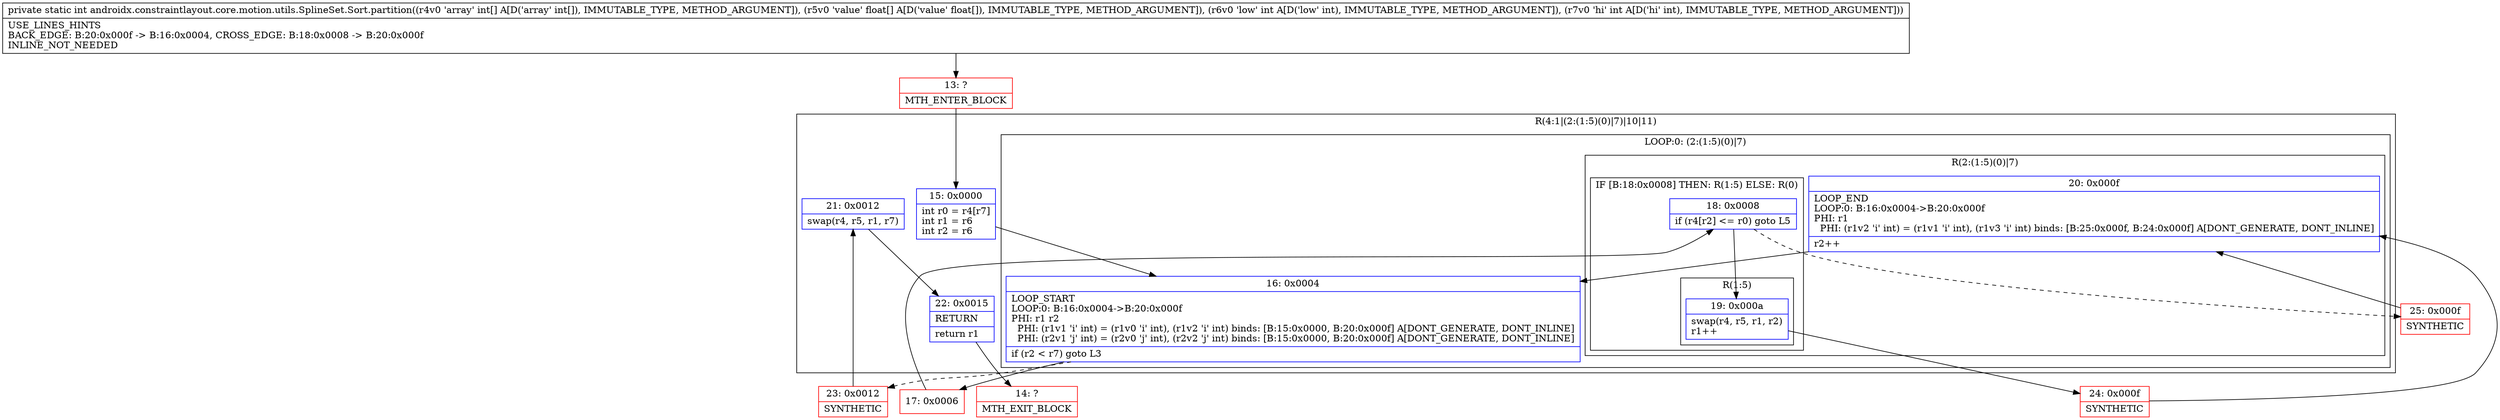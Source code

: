 digraph "CFG forandroidx.constraintlayout.core.motion.utils.SplineSet.Sort.partition([I[FII)I" {
subgraph cluster_Region_483556207 {
label = "R(4:1|(2:(1:5)(0)|7)|10|11)";
node [shape=record,color=blue];
Node_15 [shape=record,label="{15\:\ 0x0000|int r0 = r4[r7]\lint r1 = r6\lint r2 = r6\l}"];
subgraph cluster_LoopRegion_1615128967 {
label = "LOOP:0: (2:(1:5)(0)|7)";
node [shape=record,color=blue];
Node_16 [shape=record,label="{16\:\ 0x0004|LOOP_START\lLOOP:0: B:16:0x0004\-\>B:20:0x000f\lPHI: r1 r2 \l  PHI: (r1v1 'i' int) = (r1v0 'i' int), (r1v2 'i' int) binds: [B:15:0x0000, B:20:0x000f] A[DONT_GENERATE, DONT_INLINE]\l  PHI: (r2v1 'j' int) = (r2v0 'j' int), (r2v2 'j' int) binds: [B:15:0x0000, B:20:0x000f] A[DONT_GENERATE, DONT_INLINE]\l|if (r2 \< r7) goto L3\l}"];
subgraph cluster_Region_1875050467 {
label = "R(2:(1:5)(0)|7)";
node [shape=record,color=blue];
subgraph cluster_IfRegion_694715642 {
label = "IF [B:18:0x0008] THEN: R(1:5) ELSE: R(0)";
node [shape=record,color=blue];
Node_18 [shape=record,label="{18\:\ 0x0008|if (r4[r2] \<= r0) goto L5\l}"];
subgraph cluster_Region_1518121120 {
label = "R(1:5)";
node [shape=record,color=blue];
Node_19 [shape=record,label="{19\:\ 0x000a|swap(r4, r5, r1, r2)\lr1++\l}"];
}
subgraph cluster_Region_397353510 {
label = "R(0)";
node [shape=record,color=blue];
}
}
Node_20 [shape=record,label="{20\:\ 0x000f|LOOP_END\lLOOP:0: B:16:0x0004\-\>B:20:0x000f\lPHI: r1 \l  PHI: (r1v2 'i' int) = (r1v1 'i' int), (r1v3 'i' int) binds: [B:25:0x000f, B:24:0x000f] A[DONT_GENERATE, DONT_INLINE]\l|r2++\l}"];
}
}
Node_21 [shape=record,label="{21\:\ 0x0012|swap(r4, r5, r1, r7)\l}"];
Node_22 [shape=record,label="{22\:\ 0x0015|RETURN\l|return r1\l}"];
}
Node_13 [shape=record,color=red,label="{13\:\ ?|MTH_ENTER_BLOCK\l}"];
Node_17 [shape=record,color=red,label="{17\:\ 0x0006}"];
Node_24 [shape=record,color=red,label="{24\:\ 0x000f|SYNTHETIC\l}"];
Node_25 [shape=record,color=red,label="{25\:\ 0x000f|SYNTHETIC\l}"];
Node_23 [shape=record,color=red,label="{23\:\ 0x0012|SYNTHETIC\l}"];
Node_14 [shape=record,color=red,label="{14\:\ ?|MTH_EXIT_BLOCK\l}"];
MethodNode[shape=record,label="{private static int androidx.constraintlayout.core.motion.utils.SplineSet.Sort.partition((r4v0 'array' int[] A[D('array' int[]), IMMUTABLE_TYPE, METHOD_ARGUMENT]), (r5v0 'value' float[] A[D('value' float[]), IMMUTABLE_TYPE, METHOD_ARGUMENT]), (r6v0 'low' int A[D('low' int), IMMUTABLE_TYPE, METHOD_ARGUMENT]), (r7v0 'hi' int A[D('hi' int), IMMUTABLE_TYPE, METHOD_ARGUMENT]))  | USE_LINES_HINTS\lBACK_EDGE: B:20:0x000f \-\> B:16:0x0004, CROSS_EDGE: B:18:0x0008 \-\> B:20:0x000f\lINLINE_NOT_NEEDED\l}"];
MethodNode -> Node_13;Node_15 -> Node_16;
Node_16 -> Node_17;
Node_16 -> Node_23[style=dashed];
Node_18 -> Node_19;
Node_18 -> Node_25[style=dashed];
Node_19 -> Node_24;
Node_20 -> Node_16;
Node_21 -> Node_22;
Node_22 -> Node_14;
Node_13 -> Node_15;
Node_17 -> Node_18;
Node_24 -> Node_20;
Node_25 -> Node_20;
Node_23 -> Node_21;
}

